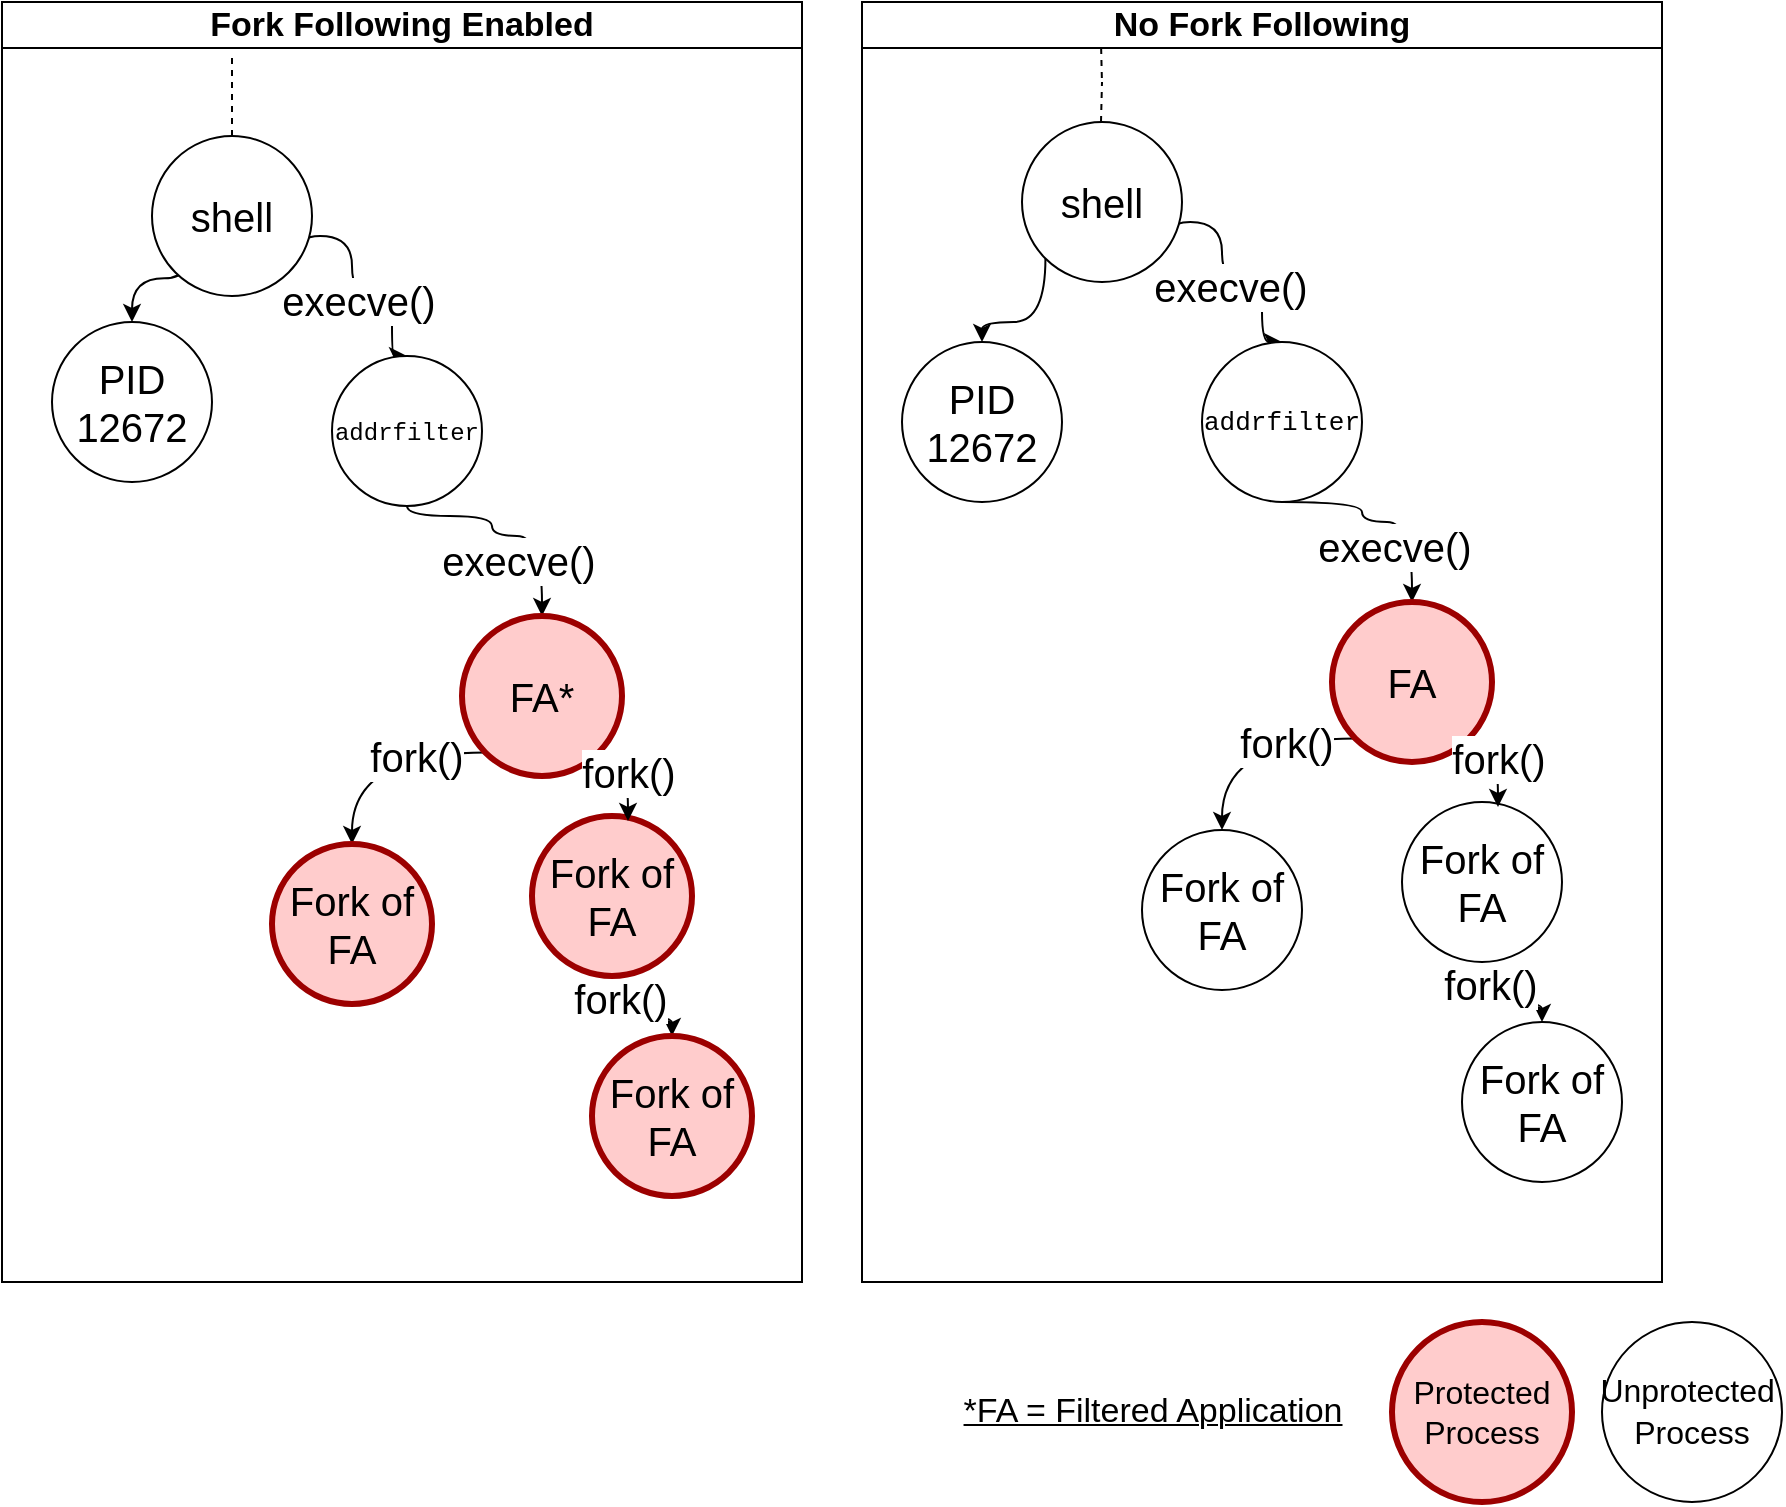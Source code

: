 <mxfile version="26.2.15">
  <diagram name="Page-1" id="45a6_D2YwnQw7eydpdMG">
    <mxGraphModel dx="1234" dy="917" grid="1" gridSize="10" guides="1" tooltips="1" connect="1" arrows="1" fold="1" page="1" pageScale="1" pageWidth="1169" pageHeight="827" math="0" shadow="0">
      <root>
        <mxCell id="0" />
        <mxCell id="1" parent="0" />
        <mxCell id="LE_znHIpe_kyLAJ8eU4S-43" value="Fork Following Enabled" style="swimlane;whiteSpace=wrap;html=1;container=0;fontSize=17;" parent="1" vertex="1">
          <mxGeometry x="140" y="60" width="400" height="640" as="geometry" />
        </mxCell>
        <mxCell id="LE_znHIpe_kyLAJ8eU4S-19" style="edgeStyle=orthogonalEdgeStyle;rounded=0;orthogonalLoop=1;jettySize=auto;html=1;exitX=1;exitY=1;exitDx=0;exitDy=0;entryX=0.5;entryY=0;entryDx=0;entryDy=0;curved=1;fontSize=20;" parent="1" source="LE_znHIpe_kyLAJ8eU4S-23" target="LE_znHIpe_kyLAJ8eU4S-27" edge="1">
          <mxGeometry relative="1" as="geometry">
            <Array as="points">
              <mxPoint x="718" y="170" />
              <mxPoint x="750" y="170" />
              <mxPoint x="750" y="200" />
              <mxPoint x="770" y="200" />
            </Array>
          </mxGeometry>
        </mxCell>
        <mxCell id="LE_znHIpe_kyLAJ8eU4S-20" value="execve()" style="edgeLabel;html=1;align=center;verticalAlign=middle;resizable=0;points=[];fontSize=20;" parent="LE_znHIpe_kyLAJ8eU4S-19" vertex="1" connectable="0">
          <mxGeometry x="0.2" y="-2" relative="1" as="geometry">
            <mxPoint as="offset" />
          </mxGeometry>
        </mxCell>
        <mxCell id="LE_znHIpe_kyLAJ8eU4S-21" style="edgeStyle=orthogonalEdgeStyle;rounded=0;orthogonalLoop=1;jettySize=auto;html=1;exitX=0;exitY=1;exitDx=0;exitDy=0;entryX=0.5;entryY=0;entryDx=0;entryDy=0;curved=1;fontSize=20;" parent="1" source="LE_znHIpe_kyLAJ8eU4S-23" target="LE_znHIpe_kyLAJ8eU4S-24" edge="1">
          <mxGeometry relative="1" as="geometry" />
        </mxCell>
        <mxCell id="LE_znHIpe_kyLAJ8eU4S-23" value="shell" style="ellipse;whiteSpace=wrap;html=1;aspect=fixed;fontSize=20;" parent="1" vertex="1">
          <mxGeometry x="650" y="120" width="80" height="80" as="geometry" />
        </mxCell>
        <mxCell id="LE_znHIpe_kyLAJ8eU4S-24" value="PID&lt;div&gt;12672&lt;/div&gt;" style="ellipse;whiteSpace=wrap;html=1;aspect=fixed;fontSize=20;" parent="1" vertex="1">
          <mxGeometry x="590" y="230" width="80" height="80" as="geometry" />
        </mxCell>
        <mxCell id="LE_znHIpe_kyLAJ8eU4S-25" style="edgeStyle=orthogonalEdgeStyle;rounded=0;orthogonalLoop=1;jettySize=auto;html=1;exitX=0.5;exitY=1;exitDx=0;exitDy=0;entryX=0.5;entryY=0;entryDx=0;entryDy=0;curved=1;fontSize=20;" parent="1" source="LE_znHIpe_kyLAJ8eU4S-27" target="LE_znHIpe_kyLAJ8eU4S-30" edge="1">
          <mxGeometry relative="1" as="geometry">
            <Array as="points">
              <mxPoint x="820" y="310" />
              <mxPoint x="820" y="320" />
              <mxPoint x="845" y="320" />
            </Array>
          </mxGeometry>
        </mxCell>
        <mxCell id="LE_znHIpe_kyLAJ8eU4S-26" value="execve()" style="edgeLabel;html=1;align=center;verticalAlign=middle;resizable=0;points=[];fontSize=20;" parent="LE_znHIpe_kyLAJ8eU4S-25" vertex="1" connectable="0">
          <mxGeometry x="0.22" y="-6" relative="1" as="geometry">
            <mxPoint x="-4" y="6" as="offset" />
          </mxGeometry>
        </mxCell>
        <mxCell id="LE_znHIpe_kyLAJ8eU4S-27" value="&lt;font face=&quot;Courier New&quot;&gt;addrfilter&lt;/font&gt;" style="ellipse;whiteSpace=wrap;html=1;aspect=fixed;fontSize=13;" parent="1" vertex="1">
          <mxGeometry x="740" y="230" width="80" height="80" as="geometry" />
        </mxCell>
        <mxCell id="LE_znHIpe_kyLAJ8eU4S-28" style="edgeStyle=orthogonalEdgeStyle;rounded=0;orthogonalLoop=1;jettySize=auto;html=1;exitX=0;exitY=1;exitDx=0;exitDy=0;entryX=0.5;entryY=0;entryDx=0;entryDy=0;curved=1;fontSize=20;" parent="1" source="LE_znHIpe_kyLAJ8eU4S-30" target="LE_znHIpe_kyLAJ8eU4S-35" edge="1">
          <mxGeometry relative="1" as="geometry" />
        </mxCell>
        <mxCell id="LE_znHIpe_kyLAJ8eU4S-29" value="fork()" style="edgeLabel;html=1;align=center;verticalAlign=middle;resizable=0;points=[];fontSize=20;" parent="LE_znHIpe_kyLAJ8eU4S-28" vertex="1" connectable="0">
          <mxGeometry x="-0.382" y="1" relative="1" as="geometry">
            <mxPoint as="offset" />
          </mxGeometry>
        </mxCell>
        <mxCell id="LE_znHIpe_kyLAJ8eU4S-30" value="FA" style="ellipse;whiteSpace=wrap;html=1;aspect=fixed;strokeWidth=3;strokeColor=light-dark(#9c0000, #ededed);fillColor=#FFCCCC;fontSize=20;" parent="1" vertex="1">
          <mxGeometry x="805" y="360" width="80" height="80" as="geometry" />
        </mxCell>
        <mxCell id="LE_znHIpe_kyLAJ8eU4S-31" style="edgeStyle=orthogonalEdgeStyle;rounded=0;orthogonalLoop=1;jettySize=auto;html=1;exitX=0.5;exitY=1;exitDx=0;exitDy=0;curved=1;fontSize=20;" parent="1" source="LE_znHIpe_kyLAJ8eU4S-33" target="LE_znHIpe_kyLAJ8eU4S-36" edge="1">
          <mxGeometry relative="1" as="geometry" />
        </mxCell>
        <mxCell id="LE_znHIpe_kyLAJ8eU4S-32" value="fork()" style="edgeLabel;html=1;align=center;verticalAlign=middle;resizable=0;points=[];fontSize=20;" parent="LE_znHIpe_kyLAJ8eU4S-31" vertex="1" connectable="0">
          <mxGeometry x="-0.65" y="4" relative="1" as="geometry">
            <mxPoint as="offset" />
          </mxGeometry>
        </mxCell>
        <mxCell id="LE_znHIpe_kyLAJ8eU4S-33" value="Fork of FA" style="ellipse;whiteSpace=wrap;html=1;aspect=fixed;strokeWidth=1;strokeColor=light-dark(#000000,#EDEDED);fontSize=20;" parent="1" vertex="1">
          <mxGeometry x="840" y="460" width="80" height="80" as="geometry" />
        </mxCell>
        <mxCell id="LE_znHIpe_kyLAJ8eU4S-34" value="fork()" style="edgeStyle=orthogonalEdgeStyle;rounded=0;orthogonalLoop=1;jettySize=auto;html=1;exitX=1;exitY=1;exitDx=0;exitDy=0;entryX=0.6;entryY=0.031;entryDx=0;entryDy=0;entryPerimeter=0;curved=1;fontSize=20;" parent="1" source="LE_znHIpe_kyLAJ8eU4S-30" target="LE_znHIpe_kyLAJ8eU4S-33" edge="1">
          <mxGeometry relative="1" as="geometry" />
        </mxCell>
        <mxCell id="LE_znHIpe_kyLAJ8eU4S-35" value="Fork of FA" style="ellipse;whiteSpace=wrap;html=1;aspect=fixed;strokeWidth=1;strokeColor=light-dark(#000000,#EDEDED);fontSize=20;" parent="1" vertex="1">
          <mxGeometry x="710" y="474" width="80" height="80" as="geometry" />
        </mxCell>
        <mxCell id="LE_znHIpe_kyLAJ8eU4S-36" value="Fork of FA" style="ellipse;whiteSpace=wrap;html=1;aspect=fixed;strokeWidth=1;strokeColor=light-dark(#000000,#EDEDED);fontSize=20;" parent="1" vertex="1">
          <mxGeometry x="870" y="570" width="80" height="80" as="geometry" />
        </mxCell>
        <mxCell id="LE_znHIpe_kyLAJ8eU4S-37" style="edgeStyle=orthogonalEdgeStyle;rounded=0;orthogonalLoop=1;jettySize=auto;html=1;exitX=0.5;exitY=0;exitDx=0;exitDy=0;endArrow=none;startFill=0;dashed=1;fontSize=20;" parent="1" edge="1">
          <mxGeometry relative="1" as="geometry">
            <mxPoint x="689.5" y="80" as="targetPoint" />
            <mxPoint x="689.5" y="120" as="sourcePoint" />
          </mxGeometry>
        </mxCell>
        <mxCell id="LE_znHIpe_kyLAJ8eU4S-2" value="PID&lt;div&gt;12672&lt;/div&gt;" style="ellipse;whiteSpace=wrap;html=1;aspect=fixed;container=0;fontSize=20;" parent="1" vertex="1">
          <mxGeometry x="165" y="220" width="80" height="80" as="geometry" />
        </mxCell>
        <mxCell id="LE_znHIpe_kyLAJ8eU4S-4" style="edgeStyle=orthogonalEdgeStyle;rounded=0;orthogonalLoop=1;jettySize=auto;html=1;exitX=1;exitY=1;exitDx=0;exitDy=0;entryX=0.5;entryY=0;entryDx=0;entryDy=0;curved=1;fontSize=20;" parent="1" source="LE_znHIpe_kyLAJ8eU4S-1" target="LE_znHIpe_kyLAJ8eU4S-3" edge="1">
          <mxGeometry relative="1" as="geometry">
            <Array as="points">
              <mxPoint x="283" y="177" />
              <mxPoint x="315" y="177" />
              <mxPoint x="315" y="207" />
              <mxPoint x="335" y="207" />
            </Array>
          </mxGeometry>
        </mxCell>
        <mxCell id="LE_znHIpe_kyLAJ8eU4S-5" value="execve()" style="edgeLabel;html=1;align=center;verticalAlign=middle;resizable=0;points=[];container=0;fontSize=20;" parent="LE_znHIpe_kyLAJ8eU4S-4" vertex="1" connectable="0">
          <mxGeometry x="0.2" y="-2" relative="1" as="geometry">
            <mxPoint as="offset" />
          </mxGeometry>
        </mxCell>
        <mxCell id="LE_znHIpe_kyLAJ8eU4S-17" style="edgeStyle=orthogonalEdgeStyle;rounded=0;orthogonalLoop=1;jettySize=auto;html=1;exitX=0;exitY=1;exitDx=0;exitDy=0;curved=1;entryX=0.5;entryY=0;entryDx=0;entryDy=0;fontSize=20;" parent="1" target="LE_znHIpe_kyLAJ8eU4S-2" edge="1">
          <mxGeometry relative="1" as="geometry">
            <mxPoint x="236.716" y="175.284" as="sourcePoint" />
            <mxPoint x="205" y="217" as="targetPoint" />
          </mxGeometry>
        </mxCell>
        <mxCell id="LE_znHIpe_kyLAJ8eU4S-18" style="edgeStyle=orthogonalEdgeStyle;rounded=0;orthogonalLoop=1;jettySize=auto;html=1;exitX=0.5;exitY=0;exitDx=0;exitDy=0;endArrow=none;startFill=0;dashed=1;fontSize=20;" parent="1" source="LE_znHIpe_kyLAJ8eU4S-1" edge="1">
          <mxGeometry relative="1" as="geometry">
            <mxPoint x="255" y="87" as="targetPoint" />
          </mxGeometry>
        </mxCell>
        <mxCell id="LE_znHIpe_kyLAJ8eU4S-1" value="shell" style="ellipse;whiteSpace=wrap;html=1;aspect=fixed;container=0;fontSize=20;" parent="1" vertex="1">
          <mxGeometry x="215" y="127" width="80" height="80" as="geometry" />
        </mxCell>
        <mxCell id="LE_znHIpe_kyLAJ8eU4S-7" style="edgeStyle=orthogonalEdgeStyle;rounded=0;orthogonalLoop=1;jettySize=auto;html=1;exitX=0.5;exitY=1;exitDx=0;exitDy=0;entryX=0.5;entryY=0;entryDx=0;entryDy=0;curved=1;fontSize=20;" parent="1" source="LE_znHIpe_kyLAJ8eU4S-3" target="LE_znHIpe_kyLAJ8eU4S-6" edge="1">
          <mxGeometry relative="1" as="geometry">
            <Array as="points">
              <mxPoint x="385" y="317" />
              <mxPoint x="385" y="327" />
              <mxPoint x="410" y="327" />
            </Array>
          </mxGeometry>
        </mxCell>
        <mxCell id="LE_znHIpe_kyLAJ8eU4S-9" value="execve()" style="edgeLabel;html=1;align=center;verticalAlign=middle;resizable=0;points=[];container=0;fontSize=20;" parent="LE_znHIpe_kyLAJ8eU4S-7" vertex="1" connectable="0">
          <mxGeometry x="0.22" y="-6" relative="1" as="geometry">
            <mxPoint x="-4" y="6" as="offset" />
          </mxGeometry>
        </mxCell>
        <mxCell id="LE_znHIpe_kyLAJ8eU4S-3" value="&lt;font face=&quot;Courier New&quot;&gt;addrfilter&lt;/font&gt;" style="ellipse;whiteSpace=wrap;html=1;aspect=fixed;container=0;fontSize=12;" parent="1" vertex="1">
          <mxGeometry x="305" y="237" width="75" height="75" as="geometry" />
        </mxCell>
        <mxCell id="LE_znHIpe_kyLAJ8eU4S-13" style="edgeStyle=orthogonalEdgeStyle;rounded=0;orthogonalLoop=1;jettySize=auto;html=1;exitX=0;exitY=1;exitDx=0;exitDy=0;entryX=0.5;entryY=0;entryDx=0;entryDy=0;curved=1;fontSize=20;" parent="1" source="LE_znHIpe_kyLAJ8eU4S-6" target="LE_znHIpe_kyLAJ8eU4S-11" edge="1">
          <mxGeometry relative="1" as="geometry" />
        </mxCell>
        <mxCell id="LE_znHIpe_kyLAJ8eU4S-15" value="fork()" style="edgeLabel;html=1;align=center;verticalAlign=middle;resizable=0;points=[];container=0;fontSize=20;" parent="LE_znHIpe_kyLAJ8eU4S-13" vertex="1" connectable="0">
          <mxGeometry x="-0.382" y="1" relative="1" as="geometry">
            <mxPoint as="offset" />
          </mxGeometry>
        </mxCell>
        <mxCell id="LE_znHIpe_kyLAJ8eU4S-6" value="FA*" style="ellipse;whiteSpace=wrap;html=1;aspect=fixed;strokeWidth=3;strokeColor=light-dark(#9c0000, #ededed);container=0;fillColor=#FFCCCC;fontSize=20;" parent="1" vertex="1">
          <mxGeometry x="370" y="367" width="80" height="80" as="geometry" />
        </mxCell>
        <mxCell id="LE_znHIpe_kyLAJ8eU4S-14" style="edgeStyle=orthogonalEdgeStyle;rounded=0;orthogonalLoop=1;jettySize=auto;html=1;exitX=0.5;exitY=1;exitDx=0;exitDy=0;curved=1;fontSize=20;" parent="1" source="LE_znHIpe_kyLAJ8eU4S-8" target="LE_znHIpe_kyLAJ8eU4S-12" edge="1">
          <mxGeometry relative="1" as="geometry" />
        </mxCell>
        <mxCell id="LE_znHIpe_kyLAJ8eU4S-16" value="fork()" style="edgeLabel;html=1;align=center;verticalAlign=middle;resizable=0;points=[];container=0;fontSize=20;" parent="LE_znHIpe_kyLAJ8eU4S-14" vertex="1" connectable="0">
          <mxGeometry x="-0.65" y="4" relative="1" as="geometry">
            <mxPoint as="offset" />
          </mxGeometry>
        </mxCell>
        <mxCell id="LE_znHIpe_kyLAJ8eU4S-8" value="Fork of&lt;div&gt;FA&lt;/div&gt;" style="ellipse;whiteSpace=wrap;html=1;aspect=fixed;strokeWidth=3;strokeColor=light-dark(#9c0000, #ededed);container=0;fillColor=#FFCCCC;fontSize=20;" parent="1" vertex="1">
          <mxGeometry x="405" y="467" width="80" height="80" as="geometry" />
        </mxCell>
        <mxCell id="LE_znHIpe_kyLAJ8eU4S-10" value="fork()" style="edgeStyle=orthogonalEdgeStyle;rounded=0;orthogonalLoop=1;jettySize=auto;html=1;exitX=1;exitY=1;exitDx=0;exitDy=0;entryX=0.6;entryY=0.031;entryDx=0;entryDy=0;entryPerimeter=0;curved=1;fontSize=20;" parent="1" source="LE_znHIpe_kyLAJ8eU4S-6" target="LE_znHIpe_kyLAJ8eU4S-8" edge="1">
          <mxGeometry relative="1" as="geometry" />
        </mxCell>
        <mxCell id="LE_znHIpe_kyLAJ8eU4S-11" value="Fork of&lt;div&gt;FA&lt;/div&gt;" style="ellipse;whiteSpace=wrap;html=1;aspect=fixed;strokeWidth=3;strokeColor=light-dark(#9c0000, #ededed);container=0;fillColor=#FFCCCC;fontSize=20;" parent="1" vertex="1">
          <mxGeometry x="275" y="481" width="80" height="80" as="geometry" />
        </mxCell>
        <mxCell id="LE_znHIpe_kyLAJ8eU4S-12" value="Fork of FA" style="ellipse;whiteSpace=wrap;html=1;aspect=fixed;strokeWidth=3;strokeColor=light-dark(#9c0000, #ededed);container=0;fillColor=#FFCCCC;fontSize=20;" parent="1" vertex="1">
          <mxGeometry x="435" y="577" width="80" height="80" as="geometry" />
        </mxCell>
        <mxCell id="LE_znHIpe_kyLAJ8eU4S-83" value="No Fork Following" style="swimlane;whiteSpace=wrap;html=1;container=0;fontSize=17;" parent="1" vertex="1">
          <mxGeometry x="570" y="60" width="400" height="640" as="geometry" />
        </mxCell>
        <mxCell id="LE_znHIpe_kyLAJ8eU4S-38" value="&lt;font style=&quot;font-size: 16px;&quot;&gt;Unprotected&amp;nbsp;&lt;/font&gt;&lt;div&gt;&lt;font style=&quot;font-size: 16px;&quot;&gt;Process&lt;/font&gt;&lt;/div&gt;" style="ellipse;whiteSpace=wrap;html=1;aspect=fixed;fontSize=17;" parent="1" vertex="1">
          <mxGeometry x="940" y="720" width="90" height="90" as="geometry" />
        </mxCell>
        <mxCell id="LE_znHIpe_kyLAJ8eU4S-39" value="Protected&lt;div&gt;Process&lt;/div&gt;" style="ellipse;whiteSpace=wrap;html=1;aspect=fixed;strokeWidth=3;strokeColor=light-dark(#9c0000, #ededed);fillColor=#FFCCCC;fontSize=16;" parent="1" vertex="1">
          <mxGeometry x="835" y="720" width="90" height="90" as="geometry" />
        </mxCell>
        <mxCell id="dayEpoQBVz6itDC-RxhQ-1" value="&lt;font style=&quot;font-size: 17px;&quot;&gt;*FA = Filtered Application&lt;/font&gt;" style="text;html=1;align=center;verticalAlign=middle;resizable=0;points=[];autosize=1;strokeColor=none;fillColor=none;fontFamily=Helvetica;fontStyle=4" parent="1" vertex="1">
          <mxGeometry x="610" y="750" width="210" height="30" as="geometry" />
        </mxCell>
      </root>
    </mxGraphModel>
  </diagram>
</mxfile>
